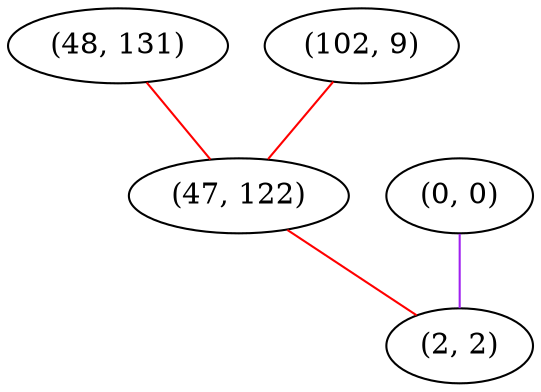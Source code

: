 graph "" {
"(48, 131)";
"(0, 0)";
"(102, 9)";
"(47, 122)";
"(2, 2)";
"(48, 131)" -- "(47, 122)"  [color=red, key=0, weight=1];
"(0, 0)" -- "(2, 2)"  [color=purple, key=0, weight=4];
"(102, 9)" -- "(47, 122)"  [color=red, key=0, weight=1];
"(47, 122)" -- "(2, 2)"  [color=red, key=0, weight=1];
}
